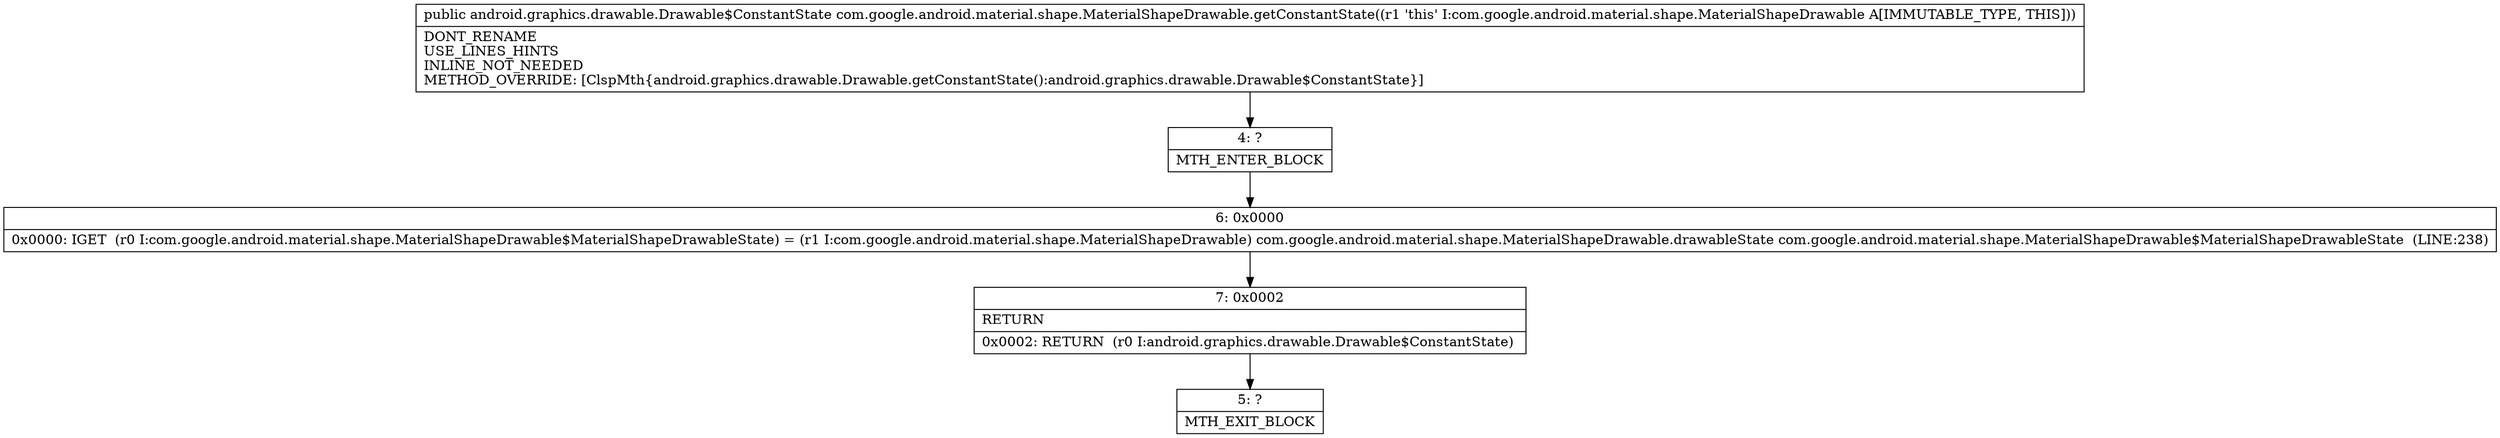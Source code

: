 digraph "CFG forcom.google.android.material.shape.MaterialShapeDrawable.getConstantState()Landroid\/graphics\/drawable\/Drawable$ConstantState;" {
Node_4 [shape=record,label="{4\:\ ?|MTH_ENTER_BLOCK\l}"];
Node_6 [shape=record,label="{6\:\ 0x0000|0x0000: IGET  (r0 I:com.google.android.material.shape.MaterialShapeDrawable$MaterialShapeDrawableState) = (r1 I:com.google.android.material.shape.MaterialShapeDrawable) com.google.android.material.shape.MaterialShapeDrawable.drawableState com.google.android.material.shape.MaterialShapeDrawable$MaterialShapeDrawableState  (LINE:238)\l}"];
Node_7 [shape=record,label="{7\:\ 0x0002|RETURN\l|0x0002: RETURN  (r0 I:android.graphics.drawable.Drawable$ConstantState) \l}"];
Node_5 [shape=record,label="{5\:\ ?|MTH_EXIT_BLOCK\l}"];
MethodNode[shape=record,label="{public android.graphics.drawable.Drawable$ConstantState com.google.android.material.shape.MaterialShapeDrawable.getConstantState((r1 'this' I:com.google.android.material.shape.MaterialShapeDrawable A[IMMUTABLE_TYPE, THIS]))  | DONT_RENAME\lUSE_LINES_HINTS\lINLINE_NOT_NEEDED\lMETHOD_OVERRIDE: [ClspMth\{android.graphics.drawable.Drawable.getConstantState():android.graphics.drawable.Drawable$ConstantState\}]\l}"];
MethodNode -> Node_4;Node_4 -> Node_6;
Node_6 -> Node_7;
Node_7 -> Node_5;
}

